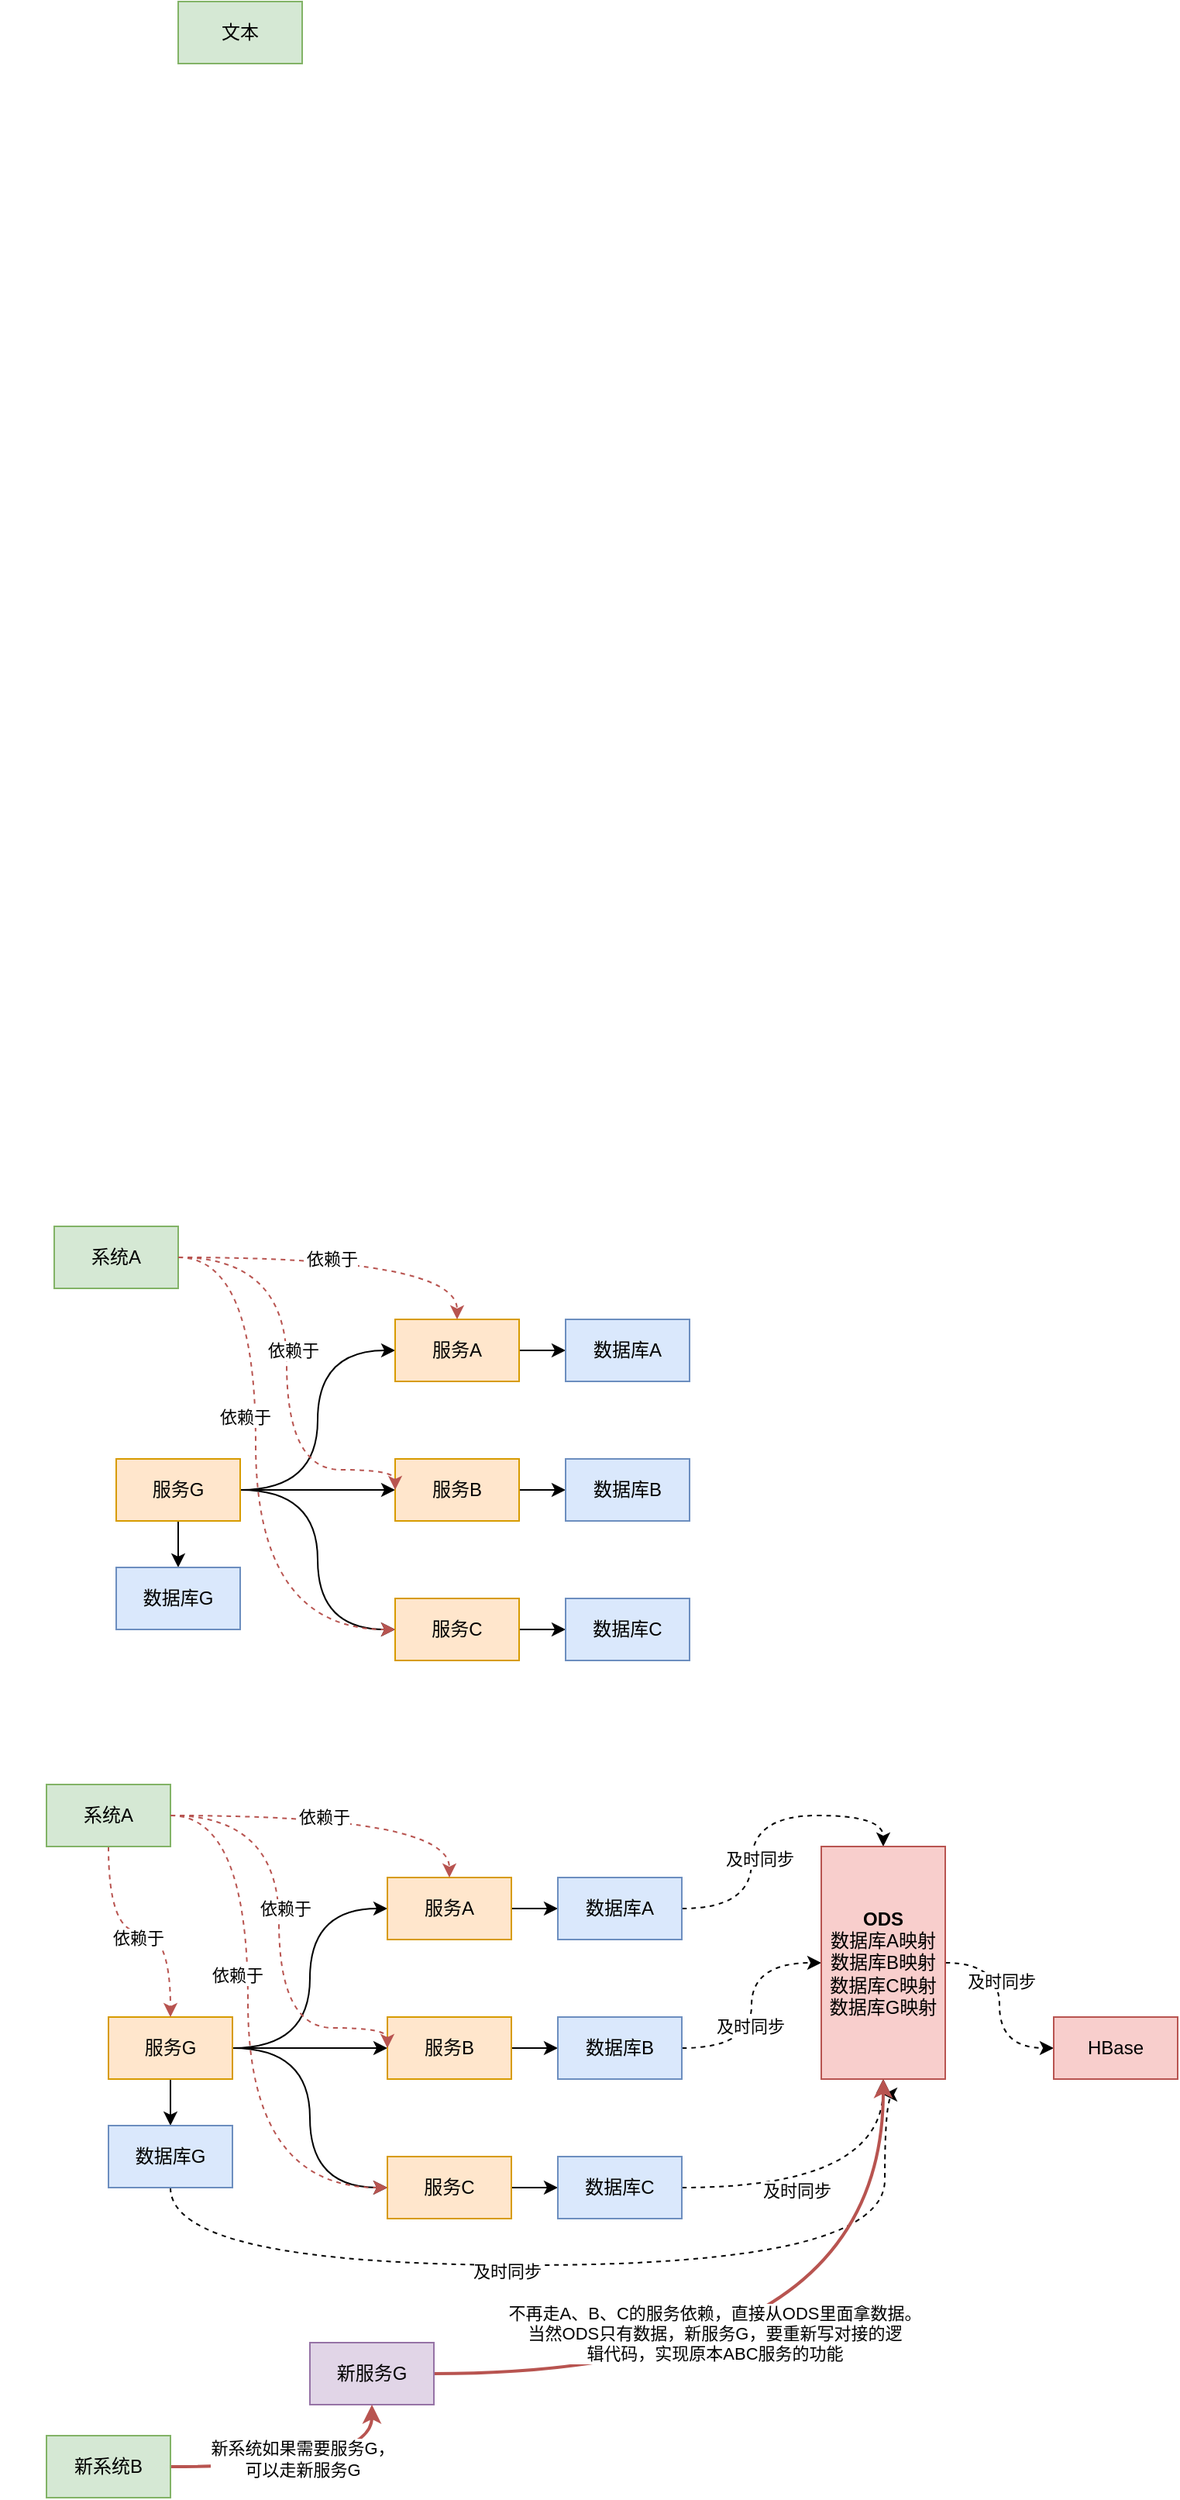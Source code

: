 <mxfile version="26.0.16">
  <diagram name="第 1 页" id="P8795n2YdPHCKp54R4JQ">
    <mxGraphModel dx="795" dy="598" grid="1" gridSize="10" guides="1" tooltips="1" connect="1" arrows="1" fold="1" page="1" pageScale="1" pageWidth="827" pageHeight="1169" math="0" shadow="0">
      <root>
        <mxCell id="0" />
        <mxCell id="1" parent="0" />
        <mxCell id="fM2gSQk414Z5QM8q1WbU-8" style="edgeStyle=orthogonalEdgeStyle;rounded=0;orthogonalLoop=1;jettySize=auto;html=1;entryX=0;entryY=0.5;entryDx=0;entryDy=0;strokeColor=none;curved=1;" parent="1" source="fM2gSQk414Z5QM8q1WbU-1" target="fM2gSQk414Z5QM8q1WbU-5" edge="1">
          <mxGeometry relative="1" as="geometry" />
        </mxCell>
        <mxCell id="fM2gSQk414Z5QM8q1WbU-9" style="edgeStyle=orthogonalEdgeStyle;rounded=0;orthogonalLoop=1;jettySize=auto;html=1;entryX=0;entryY=0.5;entryDx=0;entryDy=0;curved=1;" parent="1" source="fM2gSQk414Z5QM8q1WbU-1" target="fM2gSQk414Z5QM8q1WbU-5" edge="1">
          <mxGeometry relative="1" as="geometry" />
        </mxCell>
        <mxCell id="fM2gSQk414Z5QM8q1WbU-10" style="edgeStyle=orthogonalEdgeStyle;rounded=0;orthogonalLoop=1;jettySize=auto;html=1;entryX=0;entryY=0.5;entryDx=0;entryDy=0;curved=1;" parent="1" source="fM2gSQk414Z5QM8q1WbU-1" target="fM2gSQk414Z5QM8q1WbU-3" edge="1">
          <mxGeometry relative="1" as="geometry" />
        </mxCell>
        <mxCell id="fM2gSQk414Z5QM8q1WbU-11" style="edgeStyle=orthogonalEdgeStyle;rounded=0;orthogonalLoop=1;jettySize=auto;html=1;entryX=0;entryY=0.5;entryDx=0;entryDy=0;curved=1;" parent="1" source="fM2gSQk414Z5QM8q1WbU-1" target="fM2gSQk414Z5QM8q1WbU-4" edge="1">
          <mxGeometry relative="1" as="geometry" />
        </mxCell>
        <mxCell id="fM2gSQk414Z5QM8q1WbU-20" style="edgeStyle=orthogonalEdgeStyle;rounded=0;orthogonalLoop=1;jettySize=auto;html=1;entryX=0.5;entryY=0;entryDx=0;entryDy=0;" parent="1" source="fM2gSQk414Z5QM8q1WbU-1" target="fM2gSQk414Z5QM8q1WbU-18" edge="1">
          <mxGeometry relative="1" as="geometry" />
        </mxCell>
        <mxCell id="fM2gSQk414Z5QM8q1WbU-1" value="服务G" style="rounded=0;whiteSpace=wrap;html=1;fillColor=#ffe6cc;strokeColor=#d79b00;" parent="1" vertex="1">
          <mxGeometry x="75" y="990" width="80" height="40" as="geometry" />
        </mxCell>
        <mxCell id="fM2gSQk414Z5QM8q1WbU-15" style="edgeStyle=orthogonalEdgeStyle;rounded=0;orthogonalLoop=1;jettySize=auto;html=1;" parent="1" source="fM2gSQk414Z5QM8q1WbU-3" target="fM2gSQk414Z5QM8q1WbU-12" edge="1">
          <mxGeometry relative="1" as="geometry" />
        </mxCell>
        <mxCell id="fM2gSQk414Z5QM8q1WbU-3" value="服务A" style="rounded=0;whiteSpace=wrap;html=1;fillColor=#ffe6cc;strokeColor=#d79b00;" parent="1" vertex="1">
          <mxGeometry x="255" y="900" width="80" height="40" as="geometry" />
        </mxCell>
        <mxCell id="fM2gSQk414Z5QM8q1WbU-16" style="edgeStyle=orthogonalEdgeStyle;rounded=0;orthogonalLoop=1;jettySize=auto;html=1;" parent="1" source="fM2gSQk414Z5QM8q1WbU-4" target="fM2gSQk414Z5QM8q1WbU-13" edge="1">
          <mxGeometry relative="1" as="geometry" />
        </mxCell>
        <mxCell id="fM2gSQk414Z5QM8q1WbU-4" value="服务B" style="rounded=0;whiteSpace=wrap;html=1;fillColor=#ffe6cc;strokeColor=#d79b00;" parent="1" vertex="1">
          <mxGeometry x="255" y="990" width="80" height="40" as="geometry" />
        </mxCell>
        <mxCell id="fM2gSQk414Z5QM8q1WbU-17" style="edgeStyle=orthogonalEdgeStyle;rounded=0;orthogonalLoop=1;jettySize=auto;html=1;" parent="1" source="fM2gSQk414Z5QM8q1WbU-5" target="fM2gSQk414Z5QM8q1WbU-14" edge="1">
          <mxGeometry relative="1" as="geometry" />
        </mxCell>
        <mxCell id="fM2gSQk414Z5QM8q1WbU-5" value="服务C" style="rounded=0;whiteSpace=wrap;html=1;fillColor=#ffe6cc;strokeColor=#d79b00;" parent="1" vertex="1">
          <mxGeometry x="255" y="1080" width="80" height="40" as="geometry" />
        </mxCell>
        <mxCell id="fM2gSQk414Z5QM8q1WbU-12" value="数据库A" style="rounded=0;whiteSpace=wrap;html=1;fillColor=#dae8fc;strokeColor=#6c8ebf;" parent="1" vertex="1">
          <mxGeometry x="365" y="900" width="80" height="40" as="geometry" />
        </mxCell>
        <mxCell id="fM2gSQk414Z5QM8q1WbU-13" value="数据库B" style="rounded=0;whiteSpace=wrap;html=1;fillColor=#dae8fc;strokeColor=#6c8ebf;" parent="1" vertex="1">
          <mxGeometry x="365" y="990" width="80" height="40" as="geometry" />
        </mxCell>
        <mxCell id="fM2gSQk414Z5QM8q1WbU-14" value="数据库C" style="rounded=0;whiteSpace=wrap;html=1;fillColor=#dae8fc;strokeColor=#6c8ebf;" parent="1" vertex="1">
          <mxGeometry x="365" y="1080" width="80" height="40" as="geometry" />
        </mxCell>
        <mxCell id="fM2gSQk414Z5QM8q1WbU-18" value="数据库G" style="rounded=0;whiteSpace=wrap;html=1;fillColor=#dae8fc;strokeColor=#6c8ebf;" parent="1" vertex="1">
          <mxGeometry x="75" y="1060" width="80" height="40" as="geometry" />
        </mxCell>
        <mxCell id="fM2gSQk414Z5QM8q1WbU-26" style="edgeStyle=orthogonalEdgeStyle;rounded=0;orthogonalLoop=1;jettySize=auto;html=1;entryX=0.5;entryY=0;entryDx=0;entryDy=0;dashed=1;curved=1;fillColor=#f8cecc;strokeColor=#b85450;" parent="1" source="fM2gSQk414Z5QM8q1WbU-25" target="fM2gSQk414Z5QM8q1WbU-3" edge="1">
          <mxGeometry relative="1" as="geometry" />
        </mxCell>
        <mxCell id="fM2gSQk414Z5QM8q1WbU-31" value="依赖于" style="edgeLabel;html=1;align=center;verticalAlign=middle;resizable=0;points=[];" parent="fM2gSQk414Z5QM8q1WbU-26" vertex="1" connectable="0">
          <mxGeometry x="-0.104" y="-1" relative="1" as="geometry">
            <mxPoint as="offset" />
          </mxGeometry>
        </mxCell>
        <mxCell id="fM2gSQk414Z5QM8q1WbU-30" style="edgeStyle=orthogonalEdgeStyle;rounded=0;orthogonalLoop=1;jettySize=auto;html=1;entryX=0;entryY=0.5;entryDx=0;entryDy=0;dashed=1;curved=1;fillColor=#f8cecc;strokeColor=#b85450;" parent="1" source="fM2gSQk414Z5QM8q1WbU-25" target="fM2gSQk414Z5QM8q1WbU-5" edge="1">
          <mxGeometry relative="1" as="geometry">
            <Array as="points">
              <mxPoint x="165" y="860" />
              <mxPoint x="165" y="1100" />
            </Array>
          </mxGeometry>
        </mxCell>
        <mxCell id="fM2gSQk414Z5QM8q1WbU-33" value="依赖于" style="edgeLabel;html=1;align=center;verticalAlign=middle;resizable=0;points=[];" parent="fM2gSQk414Z5QM8q1WbU-30" vertex="1" connectable="0">
          <mxGeometry x="-0.194" y="-7" relative="1" as="geometry">
            <mxPoint as="offset" />
          </mxGeometry>
        </mxCell>
        <mxCell id="fM2gSQk414Z5QM8q1WbU-25" value="系统A" style="rounded=0;whiteSpace=wrap;html=1;fillColor=#d5e8d4;strokeColor=#82b366;" parent="1" vertex="1">
          <mxGeometry x="35" y="840" width="80" height="40" as="geometry" />
        </mxCell>
        <mxCell id="fM2gSQk414Z5QM8q1WbU-28" style="edgeStyle=orthogonalEdgeStyle;rounded=0;orthogonalLoop=1;jettySize=auto;html=1;entryX=0;entryY=0.5;entryDx=0;entryDy=0;dashed=1;curved=1;fillColor=#f8cecc;strokeColor=#b85450;" parent="1" source="fM2gSQk414Z5QM8q1WbU-25" target="fM2gSQk414Z5QM8q1WbU-4" edge="1">
          <mxGeometry relative="1" as="geometry">
            <Array as="points">
              <mxPoint x="185" y="860" />
              <mxPoint x="185" y="997" />
              <mxPoint x="255" y="997" />
            </Array>
          </mxGeometry>
        </mxCell>
        <mxCell id="fM2gSQk414Z5QM8q1WbU-32" value="依赖于" style="edgeLabel;html=1;align=center;verticalAlign=middle;resizable=0;points=[];" parent="fM2gSQk414Z5QM8q1WbU-28" vertex="1" connectable="0">
          <mxGeometry x="-0.105" y="4" relative="1" as="geometry">
            <mxPoint as="offset" />
          </mxGeometry>
        </mxCell>
        <mxCell id="fM2gSQk414Z5QM8q1WbU-34" style="edgeStyle=orthogonalEdgeStyle;rounded=0;orthogonalLoop=1;jettySize=auto;html=1;entryX=0;entryY=0.5;entryDx=0;entryDy=0;strokeColor=none;curved=1;" parent="1" source="fM2gSQk414Z5QM8q1WbU-39" target="fM2gSQk414Z5QM8q1WbU-45" edge="1">
          <mxGeometry relative="1" as="geometry" />
        </mxCell>
        <mxCell id="fM2gSQk414Z5QM8q1WbU-35" style="edgeStyle=orthogonalEdgeStyle;rounded=0;orthogonalLoop=1;jettySize=auto;html=1;entryX=0;entryY=0.5;entryDx=0;entryDy=0;curved=1;" parent="1" source="fM2gSQk414Z5QM8q1WbU-39" target="fM2gSQk414Z5QM8q1WbU-45" edge="1">
          <mxGeometry relative="1" as="geometry" />
        </mxCell>
        <mxCell id="fM2gSQk414Z5QM8q1WbU-36" style="edgeStyle=orthogonalEdgeStyle;rounded=0;orthogonalLoop=1;jettySize=auto;html=1;entryX=0;entryY=0.5;entryDx=0;entryDy=0;curved=1;" parent="1" source="fM2gSQk414Z5QM8q1WbU-39" target="fM2gSQk414Z5QM8q1WbU-41" edge="1">
          <mxGeometry relative="1" as="geometry" />
        </mxCell>
        <mxCell id="fM2gSQk414Z5QM8q1WbU-37" style="edgeStyle=orthogonalEdgeStyle;rounded=0;orthogonalLoop=1;jettySize=auto;html=1;entryX=0;entryY=0.5;entryDx=0;entryDy=0;curved=1;" parent="1" source="fM2gSQk414Z5QM8q1WbU-39" target="fM2gSQk414Z5QM8q1WbU-43" edge="1">
          <mxGeometry relative="1" as="geometry" />
        </mxCell>
        <mxCell id="fM2gSQk414Z5QM8q1WbU-38" style="edgeStyle=orthogonalEdgeStyle;rounded=0;orthogonalLoop=1;jettySize=auto;html=1;entryX=0.5;entryY=0;entryDx=0;entryDy=0;" parent="1" source="fM2gSQk414Z5QM8q1WbU-39" target="fM2gSQk414Z5QM8q1WbU-49" edge="1">
          <mxGeometry relative="1" as="geometry" />
        </mxCell>
        <mxCell id="fM2gSQk414Z5QM8q1WbU-39" value="服务G" style="rounded=0;whiteSpace=wrap;html=1;fillColor=#ffe6cc;strokeColor=#d79b00;" parent="1" vertex="1">
          <mxGeometry x="70" y="1350" width="80" height="40" as="geometry" />
        </mxCell>
        <mxCell id="fM2gSQk414Z5QM8q1WbU-40" style="edgeStyle=orthogonalEdgeStyle;rounded=0;orthogonalLoop=1;jettySize=auto;html=1;" parent="1" source="fM2gSQk414Z5QM8q1WbU-41" target="fM2gSQk414Z5QM8q1WbU-46" edge="1">
          <mxGeometry relative="1" as="geometry" />
        </mxCell>
        <mxCell id="fM2gSQk414Z5QM8q1WbU-41" value="服务A" style="rounded=0;whiteSpace=wrap;html=1;fillColor=#ffe6cc;strokeColor=#d79b00;" parent="1" vertex="1">
          <mxGeometry x="250" y="1260" width="80" height="40" as="geometry" />
        </mxCell>
        <mxCell id="fM2gSQk414Z5QM8q1WbU-42" style="edgeStyle=orthogonalEdgeStyle;rounded=0;orthogonalLoop=1;jettySize=auto;html=1;" parent="1" source="fM2gSQk414Z5QM8q1WbU-43" target="fM2gSQk414Z5QM8q1WbU-47" edge="1">
          <mxGeometry relative="1" as="geometry" />
        </mxCell>
        <mxCell id="fM2gSQk414Z5QM8q1WbU-43" value="服务B" style="rounded=0;whiteSpace=wrap;html=1;fillColor=#ffe6cc;strokeColor=#d79b00;" parent="1" vertex="1">
          <mxGeometry x="250" y="1350" width="80" height="40" as="geometry" />
        </mxCell>
        <mxCell id="fM2gSQk414Z5QM8q1WbU-44" style="edgeStyle=orthogonalEdgeStyle;rounded=0;orthogonalLoop=1;jettySize=auto;html=1;" parent="1" source="fM2gSQk414Z5QM8q1WbU-45" target="fM2gSQk414Z5QM8q1WbU-48" edge="1">
          <mxGeometry relative="1" as="geometry" />
        </mxCell>
        <mxCell id="fM2gSQk414Z5QM8q1WbU-45" value="服务C" style="rounded=0;whiteSpace=wrap;html=1;fillColor=#ffe6cc;strokeColor=#d79b00;" parent="1" vertex="1">
          <mxGeometry x="250" y="1440" width="80" height="40" as="geometry" />
        </mxCell>
        <mxCell id="fM2gSQk414Z5QM8q1WbU-58" style="edgeStyle=orthogonalEdgeStyle;rounded=0;orthogonalLoop=1;jettySize=auto;html=1;entryX=0.5;entryY=0;entryDx=0;entryDy=0;dashed=1;curved=1;" parent="1" source="fM2gSQk414Z5QM8q1WbU-46" target="fM2gSQk414Z5QM8q1WbU-57" edge="1">
          <mxGeometry relative="1" as="geometry" />
        </mxCell>
        <mxCell id="fM2gSQk414Z5QM8q1WbU-63" value="及时同步" style="edgeLabel;html=1;align=center;verticalAlign=middle;resizable=0;points=[];" parent="fM2gSQk414Z5QM8q1WbU-58" vertex="1" connectable="0">
          <mxGeometry x="-0.268" y="-5" relative="1" as="geometry">
            <mxPoint as="offset" />
          </mxGeometry>
        </mxCell>
        <mxCell id="fM2gSQk414Z5QM8q1WbU-46" value="数据库A" style="rounded=0;whiteSpace=wrap;html=1;fillColor=#dae8fc;strokeColor=#6c8ebf;" parent="1" vertex="1">
          <mxGeometry x="360" y="1260" width="80" height="40" as="geometry" />
        </mxCell>
        <mxCell id="fM2gSQk414Z5QM8q1WbU-59" style="edgeStyle=orthogonalEdgeStyle;rounded=0;orthogonalLoop=1;jettySize=auto;html=1;dashed=1;curved=1;" parent="1" source="fM2gSQk414Z5QM8q1WbU-47" target="fM2gSQk414Z5QM8q1WbU-57" edge="1">
          <mxGeometry relative="1" as="geometry" />
        </mxCell>
        <mxCell id="fM2gSQk414Z5QM8q1WbU-64" value="及时同步" style="edgeLabel;html=1;align=center;verticalAlign=middle;resizable=0;points=[];" parent="fM2gSQk414Z5QM8q1WbU-59" vertex="1" connectable="0">
          <mxGeometry x="-0.185" y="1" relative="1" as="geometry">
            <mxPoint as="offset" />
          </mxGeometry>
        </mxCell>
        <mxCell id="fM2gSQk414Z5QM8q1WbU-47" value="数据库B" style="rounded=0;whiteSpace=wrap;html=1;fillColor=#dae8fc;strokeColor=#6c8ebf;" parent="1" vertex="1">
          <mxGeometry x="360" y="1350" width="80" height="40" as="geometry" />
        </mxCell>
        <mxCell id="fM2gSQk414Z5QM8q1WbU-60" style="edgeStyle=orthogonalEdgeStyle;rounded=0;orthogonalLoop=1;jettySize=auto;html=1;entryX=0.5;entryY=1;entryDx=0;entryDy=0;dashed=1;curved=1;" parent="1" source="fM2gSQk414Z5QM8q1WbU-48" target="fM2gSQk414Z5QM8q1WbU-57" edge="1">
          <mxGeometry relative="1" as="geometry">
            <mxPoint x="540" y="1400" as="targetPoint" />
          </mxGeometry>
        </mxCell>
        <mxCell id="fM2gSQk414Z5QM8q1WbU-65" value="及时同步" style="edgeLabel;html=1;align=center;verticalAlign=middle;resizable=0;points=[];" parent="fM2gSQk414Z5QM8q1WbU-60" vertex="1" connectable="0">
          <mxGeometry x="-0.267" y="-2" relative="1" as="geometry">
            <mxPoint as="offset" />
          </mxGeometry>
        </mxCell>
        <mxCell id="fM2gSQk414Z5QM8q1WbU-48" value="数据库C" style="rounded=0;whiteSpace=wrap;html=1;fillColor=#dae8fc;strokeColor=#6c8ebf;" parent="1" vertex="1">
          <mxGeometry x="360" y="1440" width="80" height="40" as="geometry" />
        </mxCell>
        <mxCell id="fM2gSQk414Z5QM8q1WbU-67" style="edgeStyle=orthogonalEdgeStyle;rounded=0;orthogonalLoop=1;jettySize=auto;html=1;dashed=1;curved=1;" parent="1" source="fM2gSQk414Z5QM8q1WbU-49" edge="1">
          <mxGeometry relative="1" as="geometry">
            <mxPoint x="570" y="1400" as="targetPoint" />
            <Array as="points">
              <mxPoint x="110" y="1510" />
              <mxPoint x="571" y="1510" />
              <mxPoint x="571" y="1400" />
            </Array>
          </mxGeometry>
        </mxCell>
        <mxCell id="fM2gSQk414Z5QM8q1WbU-68" value="及时同步" style="edgeLabel;html=1;align=center;verticalAlign=middle;resizable=0;points=[];" parent="fM2gSQk414Z5QM8q1WbU-67" vertex="1" connectable="0">
          <mxGeometry x="-0.143" y="-4" relative="1" as="geometry">
            <mxPoint as="offset" />
          </mxGeometry>
        </mxCell>
        <mxCell id="fM2gSQk414Z5QM8q1WbU-49" value="数据库G" style="rounded=0;whiteSpace=wrap;html=1;fillColor=#dae8fc;strokeColor=#6c8ebf;" parent="1" vertex="1">
          <mxGeometry x="70" y="1420" width="80" height="40" as="geometry" />
        </mxCell>
        <mxCell id="fM2gSQk414Z5QM8q1WbU-50" style="edgeStyle=orthogonalEdgeStyle;rounded=0;orthogonalLoop=1;jettySize=auto;html=1;entryX=0.5;entryY=0;entryDx=0;entryDy=0;dashed=1;curved=1;fillColor=#f8cecc;strokeColor=#b85450;" parent="1" source="fM2gSQk414Z5QM8q1WbU-54" target="fM2gSQk414Z5QM8q1WbU-41" edge="1">
          <mxGeometry relative="1" as="geometry" />
        </mxCell>
        <mxCell id="fM2gSQk414Z5QM8q1WbU-51" value="依赖于" style="edgeLabel;html=1;align=center;verticalAlign=middle;resizable=0;points=[];" parent="fM2gSQk414Z5QM8q1WbU-50" vertex="1" connectable="0">
          <mxGeometry x="-0.104" y="-1" relative="1" as="geometry">
            <mxPoint as="offset" />
          </mxGeometry>
        </mxCell>
        <mxCell id="fM2gSQk414Z5QM8q1WbU-52" style="edgeStyle=orthogonalEdgeStyle;rounded=0;orthogonalLoop=1;jettySize=auto;html=1;entryX=0;entryY=0.5;entryDx=0;entryDy=0;dashed=1;curved=1;fillColor=#f8cecc;strokeColor=#b85450;" parent="1" source="fM2gSQk414Z5QM8q1WbU-54" target="fM2gSQk414Z5QM8q1WbU-45" edge="1">
          <mxGeometry relative="1" as="geometry">
            <Array as="points">
              <mxPoint x="160" y="1220" />
              <mxPoint x="160" y="1460" />
            </Array>
          </mxGeometry>
        </mxCell>
        <mxCell id="fM2gSQk414Z5QM8q1WbU-53" value="依赖于" style="edgeLabel;html=1;align=center;verticalAlign=middle;resizable=0;points=[];" parent="fM2gSQk414Z5QM8q1WbU-52" vertex="1" connectable="0">
          <mxGeometry x="-0.194" y="-7" relative="1" as="geometry">
            <mxPoint as="offset" />
          </mxGeometry>
        </mxCell>
        <mxCell id="fM2gSQk414Z5QM8q1WbU-69" style="edgeStyle=orthogonalEdgeStyle;rounded=0;orthogonalLoop=1;jettySize=auto;html=1;entryX=0.5;entryY=1;entryDx=0;entryDy=0;dashed=1;curved=1;fillColor=#f8cecc;strokeColor=none;" parent="1" source="fM2gSQk414Z5QM8q1WbU-54" target="fM2gSQk414Z5QM8q1WbU-49" edge="1">
          <mxGeometry relative="1" as="geometry">
            <Array as="points">
              <mxPoint x="70" y="1340" />
              <mxPoint y="1340" />
              <mxPoint y="1480" />
              <mxPoint x="110" y="1480" />
            </Array>
          </mxGeometry>
        </mxCell>
        <mxCell id="fM2gSQk414Z5QM8q1WbU-72" style="edgeStyle=orthogonalEdgeStyle;rounded=0;orthogonalLoop=1;jettySize=auto;html=1;curved=1;fillColor=#f8cecc;strokeColor=#b85450;dashed=1;" parent="1" source="fM2gSQk414Z5QM8q1WbU-54" target="fM2gSQk414Z5QM8q1WbU-39" edge="1">
          <mxGeometry relative="1" as="geometry" />
        </mxCell>
        <mxCell id="fM2gSQk414Z5QM8q1WbU-73" value="依赖于" style="edgeLabel;html=1;align=center;verticalAlign=middle;resizable=0;points=[];" parent="fM2gSQk414Z5QM8q1WbU-72" vertex="1" connectable="0">
          <mxGeometry y="-4" relative="1" as="geometry">
            <mxPoint x="-1" as="offset" />
          </mxGeometry>
        </mxCell>
        <mxCell id="fM2gSQk414Z5QM8q1WbU-54" value="系统A" style="rounded=0;whiteSpace=wrap;html=1;fillColor=#d5e8d4;strokeColor=#82b366;" parent="1" vertex="1">
          <mxGeometry x="30" y="1200" width="80" height="40" as="geometry" />
        </mxCell>
        <mxCell id="fM2gSQk414Z5QM8q1WbU-55" style="edgeStyle=orthogonalEdgeStyle;rounded=0;orthogonalLoop=1;jettySize=auto;html=1;entryX=0;entryY=0.5;entryDx=0;entryDy=0;dashed=1;curved=1;fillColor=#f8cecc;strokeColor=#b85450;" parent="1" source="fM2gSQk414Z5QM8q1WbU-54" target="fM2gSQk414Z5QM8q1WbU-43" edge="1">
          <mxGeometry relative="1" as="geometry">
            <Array as="points">
              <mxPoint x="180" y="1220" />
              <mxPoint x="180" y="1357" />
              <mxPoint x="250" y="1357" />
            </Array>
          </mxGeometry>
        </mxCell>
        <mxCell id="fM2gSQk414Z5QM8q1WbU-56" value="依赖于" style="edgeLabel;html=1;align=center;verticalAlign=middle;resizable=0;points=[];" parent="fM2gSQk414Z5QM8q1WbU-55" vertex="1" connectable="0">
          <mxGeometry x="-0.105" y="4" relative="1" as="geometry">
            <mxPoint as="offset" />
          </mxGeometry>
        </mxCell>
        <mxCell id="fM2gSQk414Z5QM8q1WbU-62" value="" style="edgeStyle=orthogonalEdgeStyle;rounded=0;orthogonalLoop=1;jettySize=auto;html=1;dashed=1;curved=1;" parent="1" source="fM2gSQk414Z5QM8q1WbU-57" target="fM2gSQk414Z5QM8q1WbU-61" edge="1">
          <mxGeometry relative="1" as="geometry" />
        </mxCell>
        <mxCell id="fM2gSQk414Z5QM8q1WbU-66" value="及时同步" style="edgeLabel;html=1;align=center;verticalAlign=middle;resizable=0;points=[];" parent="fM2gSQk414Z5QM8q1WbU-62" vertex="1" connectable="0">
          <mxGeometry x="-0.253" y="1" relative="1" as="geometry">
            <mxPoint as="offset" />
          </mxGeometry>
        </mxCell>
        <mxCell id="fM2gSQk414Z5QM8q1WbU-57" value="&lt;b&gt;ODS&lt;/b&gt;&lt;div&gt;数据库A映射&lt;/div&gt;&lt;div&gt;数据库B映射&lt;/div&gt;&lt;div&gt;数据库C映射&lt;/div&gt;&lt;div&gt;数据库G映射&lt;/div&gt;" style="rounded=0;whiteSpace=wrap;html=1;fillColor=#f8cecc;strokeColor=#b85450;" parent="1" vertex="1">
          <mxGeometry x="530" y="1240" width="80" height="150" as="geometry" />
        </mxCell>
        <mxCell id="fM2gSQk414Z5QM8q1WbU-61" value="HBase" style="rounded=0;whiteSpace=wrap;html=1;fillColor=#f8cecc;strokeColor=#b85450;" parent="1" vertex="1">
          <mxGeometry x="680" y="1350" width="80" height="40" as="geometry" />
        </mxCell>
        <mxCell id="fM2gSQk414Z5QM8q1WbU-75" style="edgeStyle=orthogonalEdgeStyle;rounded=0;orthogonalLoop=1;jettySize=auto;html=1;entryX=0.5;entryY=1;entryDx=0;entryDy=0;curved=1;fillColor=#f8cecc;strokeColor=#b85450;strokeWidth=2;" parent="1" source="fM2gSQk414Z5QM8q1WbU-74" target="fM2gSQk414Z5QM8q1WbU-57" edge="1">
          <mxGeometry relative="1" as="geometry" />
        </mxCell>
        <mxCell id="fM2gSQk414Z5QM8q1WbU-76" value="不再走A、B、C的服务依赖，直接从ODS里面拿数据。&lt;div&gt;&lt;span style=&quot;background-color: light-dark(#ffffff, var(--ge-dark-color, #121212)); color: light-dark(rgb(0, 0, 0), rgb(255, 255, 255));&quot;&gt;当然ODS只有数据，新服务G，要重新写对接的逻&lt;/span&gt;&lt;/div&gt;&lt;div&gt;&lt;span style=&quot;background-color: light-dark(#ffffff, var(--ge-dark-color, #121212)); color: light-dark(rgb(0, 0, 0), rgb(255, 255, 255));&quot;&gt;辑代码，实现原本ABC服务的功能&lt;/span&gt;&lt;/div&gt;" style="edgeLabel;html=1;align=center;verticalAlign=middle;resizable=0;points=[];" parent="fM2gSQk414Z5QM8q1WbU-75" vertex="1" connectable="0">
          <mxGeometry x="-0.247" y="26" relative="1" as="geometry">
            <mxPoint as="offset" />
          </mxGeometry>
        </mxCell>
        <mxCell id="fM2gSQk414Z5QM8q1WbU-74" value="新服务G" style="rounded=0;whiteSpace=wrap;html=1;fillColor=#e1d5e7;strokeColor=#9673a6;" parent="1" vertex="1">
          <mxGeometry x="200" y="1560" width="80" height="40" as="geometry" />
        </mxCell>
        <mxCell id="fM2gSQk414Z5QM8q1WbU-79" style="edgeStyle=orthogonalEdgeStyle;rounded=0;orthogonalLoop=1;jettySize=auto;html=1;entryX=0.5;entryY=1;entryDx=0;entryDy=0;curved=1;fillColor=#f8cecc;strokeColor=#b85450;strokeWidth=2;" parent="1" source="fM2gSQk414Z5QM8q1WbU-77" target="fM2gSQk414Z5QM8q1WbU-74" edge="1">
          <mxGeometry relative="1" as="geometry" />
        </mxCell>
        <mxCell id="fM2gSQk414Z5QM8q1WbU-80" value="新系统如果需要服务G，&lt;div&gt;可以走新服务G&lt;/div&gt;" style="edgeLabel;html=1;align=center;verticalAlign=middle;resizable=0;points=[];" parent="fM2gSQk414Z5QM8q1WbU-79" vertex="1" connectable="0">
          <mxGeometry x="-0.006" y="5" relative="1" as="geometry">
            <mxPoint as="offset" />
          </mxGeometry>
        </mxCell>
        <mxCell id="fM2gSQk414Z5QM8q1WbU-77" value="新系统B" style="rounded=0;whiteSpace=wrap;html=1;fillColor=#d5e8d4;strokeColor=#82b366;" parent="1" vertex="1">
          <mxGeometry x="30" y="1620" width="80" height="40" as="geometry" />
        </mxCell>
        <mxCell id="zn9NL-OlnVqrMNW9mw1q-1" value="文本" style="rounded=0;whiteSpace=wrap;html=1;fillColor=#d5e8d4;strokeColor=#82b366;" vertex="1" parent="1">
          <mxGeometry x="115" y="50" width="80" height="40" as="geometry" />
        </mxCell>
      </root>
    </mxGraphModel>
  </diagram>
</mxfile>
